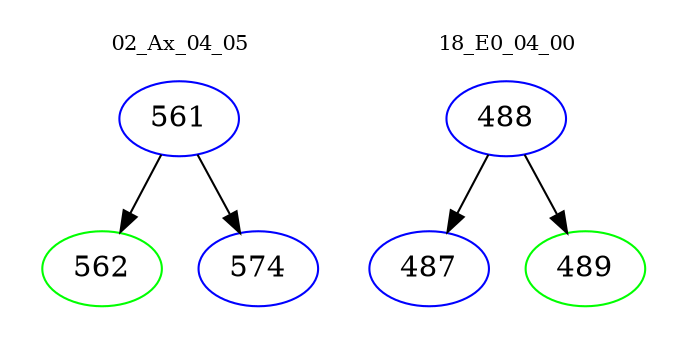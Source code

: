 digraph{
subgraph cluster_0 {
color = white
label = "02_Ax_04_05";
fontsize=10;
T0_561 [label="561", color="blue"]
T0_561 -> T0_562 [color="black"]
T0_562 [label="562", color="green"]
T0_561 -> T0_574 [color="black"]
T0_574 [label="574", color="blue"]
}
subgraph cluster_1 {
color = white
label = "18_E0_04_00";
fontsize=10;
T1_488 [label="488", color="blue"]
T1_488 -> T1_487 [color="black"]
T1_487 [label="487", color="blue"]
T1_488 -> T1_489 [color="black"]
T1_489 [label="489", color="green"]
}
}
